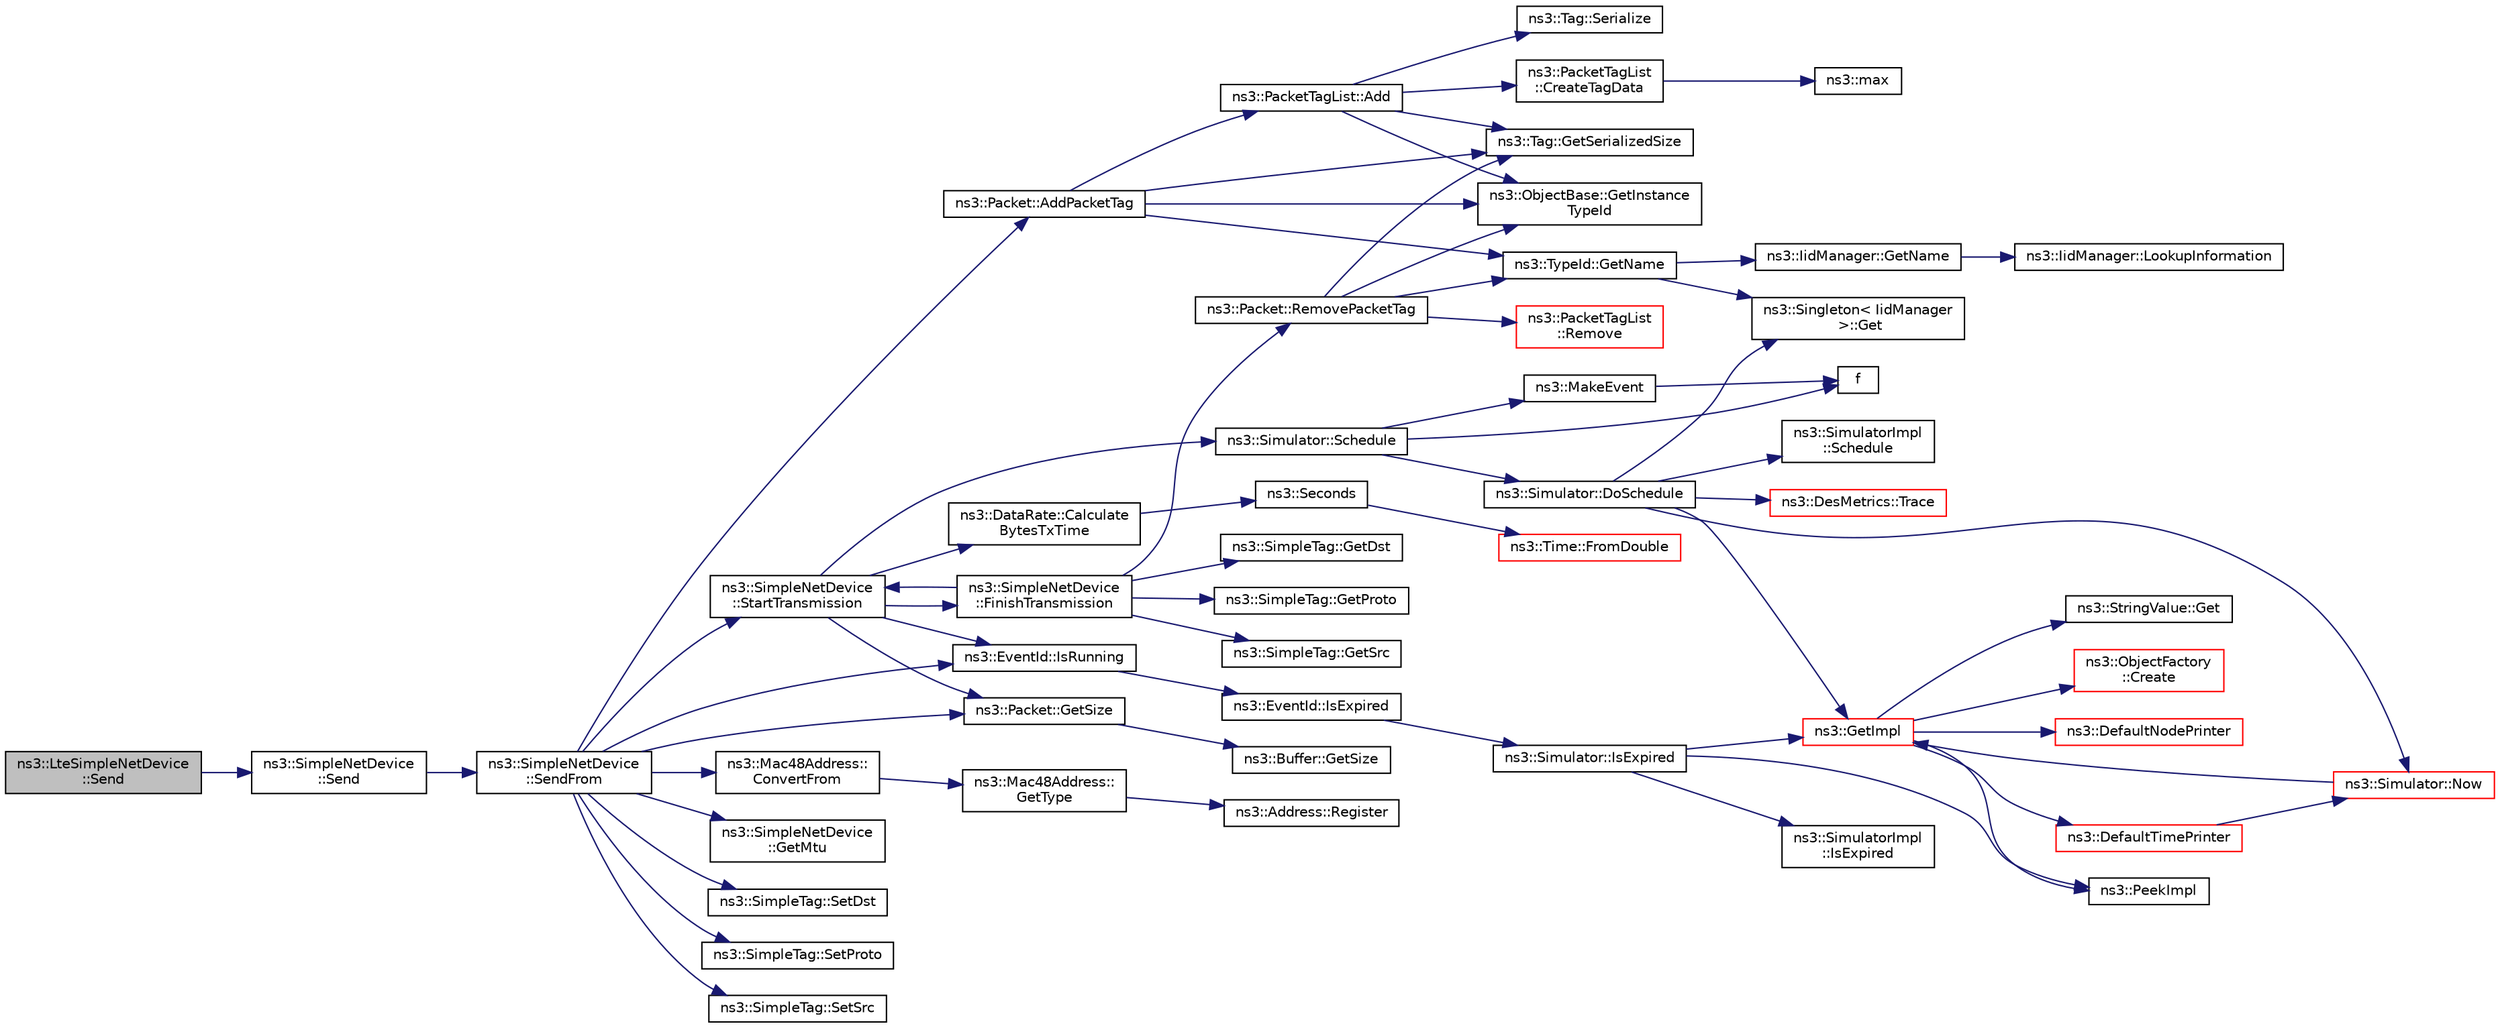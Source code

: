 digraph "ns3::LteSimpleNetDevice::Send"
{
 // LATEX_PDF_SIZE
  edge [fontname="Helvetica",fontsize="10",labelfontname="Helvetica",labelfontsize="10"];
  node [fontname="Helvetica",fontsize="10",shape=record];
  rankdir="LR";
  Node1 [label="ns3::LteSimpleNetDevice\l::Send",height=0.2,width=0.4,color="black", fillcolor="grey75", style="filled", fontcolor="black",tooltip=" "];
  Node1 -> Node2 [color="midnightblue",fontsize="10",style="solid",fontname="Helvetica"];
  Node2 [label="ns3::SimpleNetDevice\l::Send",height=0.2,width=0.4,color="black", fillcolor="white", style="filled",URL="$classns3_1_1_simple_net_device.html#a06e3ace212b01f6c1fd6ea7ec50ea805",tooltip=" "];
  Node2 -> Node3 [color="midnightblue",fontsize="10",style="solid",fontname="Helvetica"];
  Node3 [label="ns3::SimpleNetDevice\l::SendFrom",height=0.2,width=0.4,color="black", fillcolor="white", style="filled",URL="$classns3_1_1_simple_net_device.html#a82e090821f8f289e4f226153b6443b57",tooltip=" "];
  Node3 -> Node4 [color="midnightblue",fontsize="10",style="solid",fontname="Helvetica"];
  Node4 [label="ns3::Packet::AddPacketTag",height=0.2,width=0.4,color="black", fillcolor="white", style="filled",URL="$classns3_1_1_packet.html#ac4a6bcd77e58bdc14c42a7d572d66cc9",tooltip="Add a packet tag."];
  Node4 -> Node5 [color="midnightblue",fontsize="10",style="solid",fontname="Helvetica"];
  Node5 [label="ns3::PacketTagList::Add",height=0.2,width=0.4,color="black", fillcolor="white", style="filled",URL="$classns3_1_1_packet_tag_list.html#af0d2442e29d24184d7c439f69977fbad",tooltip="Add a tag to the head of this branch."];
  Node5 -> Node6 [color="midnightblue",fontsize="10",style="solid",fontname="Helvetica"];
  Node6 [label="ns3::PacketTagList\l::CreateTagData",height=0.2,width=0.4,color="black", fillcolor="white", style="filled",URL="$classns3_1_1_packet_tag_list.html#abfab9cfb3a21336e2f7962cc51fcff94",tooltip="Allocate and construct a TagData struct, sizing the data area large enough to serialize dataSize byte..."];
  Node6 -> Node7 [color="midnightblue",fontsize="10",style="solid",fontname="Helvetica"];
  Node7 [label="ns3::max",height=0.2,width=0.4,color="black", fillcolor="white", style="filled",URL="$namespacens3.html#a548291fa9e4e7d6a57814dfcbbebce9b",tooltip=" "];
  Node5 -> Node8 [color="midnightblue",fontsize="10",style="solid",fontname="Helvetica"];
  Node8 [label="ns3::ObjectBase::GetInstance\lTypeId",height=0.2,width=0.4,color="black", fillcolor="white", style="filled",URL="$classns3_1_1_object_base.html#abe5b43a6f5b99a92a4c3122db31f06fb",tooltip="Get the most derived TypeId for this Object."];
  Node5 -> Node9 [color="midnightblue",fontsize="10",style="solid",fontname="Helvetica"];
  Node9 [label="ns3::Tag::GetSerializedSize",height=0.2,width=0.4,color="black", fillcolor="white", style="filled",URL="$classns3_1_1_tag.html#a01c8efdea943fd8cce2ef5d4d67eefa6",tooltip=" "];
  Node5 -> Node10 [color="midnightblue",fontsize="10",style="solid",fontname="Helvetica"];
  Node10 [label="ns3::Tag::Serialize",height=0.2,width=0.4,color="black", fillcolor="white", style="filled",URL="$classns3_1_1_tag.html#ac9aa7c4f923da5d2c82de94690101dc3",tooltip=" "];
  Node4 -> Node8 [color="midnightblue",fontsize="10",style="solid",fontname="Helvetica"];
  Node4 -> Node11 [color="midnightblue",fontsize="10",style="solid",fontname="Helvetica"];
  Node11 [label="ns3::TypeId::GetName",height=0.2,width=0.4,color="black", fillcolor="white", style="filled",URL="$classns3_1_1_type_id.html#abc4965475a579c2afdc668d7a7d58374",tooltip="Get the name."];
  Node11 -> Node12 [color="midnightblue",fontsize="10",style="solid",fontname="Helvetica"];
  Node12 [label="ns3::Singleton\< IidManager\l \>::Get",height=0.2,width=0.4,color="black", fillcolor="white", style="filled",URL="$classns3_1_1_singleton.html#a80a2cd3c25a27ea72add7a9f7a141ffa",tooltip="Get a pointer to the singleton instance."];
  Node11 -> Node13 [color="midnightblue",fontsize="10",style="solid",fontname="Helvetica"];
  Node13 [label="ns3::IidManager::GetName",height=0.2,width=0.4,color="black", fillcolor="white", style="filled",URL="$classns3_1_1_iid_manager.html#a6658aaa8120efd885e98addb76a6f1d4",tooltip="Get the name of a type id."];
  Node13 -> Node14 [color="midnightblue",fontsize="10",style="solid",fontname="Helvetica"];
  Node14 [label="ns3::IidManager::LookupInformation",height=0.2,width=0.4,color="black", fillcolor="white", style="filled",URL="$classns3_1_1_iid_manager.html#a84af06b798b21fa700469a3ac5f65f3f",tooltip="Retrieve the information record for a type."];
  Node4 -> Node9 [color="midnightblue",fontsize="10",style="solid",fontname="Helvetica"];
  Node3 -> Node15 [color="midnightblue",fontsize="10",style="solid",fontname="Helvetica"];
  Node15 [label="ns3::Mac48Address::\lConvertFrom",height=0.2,width=0.4,color="black", fillcolor="white", style="filled",URL="$classns3_1_1_mac48_address.html#a911ce13603a9ef837545a032b6523ae4",tooltip=" "];
  Node15 -> Node16 [color="midnightblue",fontsize="10",style="solid",fontname="Helvetica"];
  Node16 [label="ns3::Mac48Address::\lGetType",height=0.2,width=0.4,color="black", fillcolor="white", style="filled",URL="$classns3_1_1_mac48_address.html#a5d365853b58b7acb2cc1cf905115891b",tooltip="Return the Type of address."];
  Node16 -> Node17 [color="midnightblue",fontsize="10",style="solid",fontname="Helvetica"];
  Node17 [label="ns3::Address::Register",height=0.2,width=0.4,color="black", fillcolor="white", style="filled",URL="$classns3_1_1_address.html#a75d239c79bb3c39d64a8db4f2d3d9b20",tooltip="Allocate a new type id for a new type of address."];
  Node3 -> Node18 [color="midnightblue",fontsize="10",style="solid",fontname="Helvetica"];
  Node18 [label="ns3::SimpleNetDevice\l::GetMtu",height=0.2,width=0.4,color="black", fillcolor="white", style="filled",URL="$classns3_1_1_simple_net_device.html#aed9f9610029b23d2f579d486a5b5ad3c",tooltip=" "];
  Node3 -> Node19 [color="midnightblue",fontsize="10",style="solid",fontname="Helvetica"];
  Node19 [label="ns3::Packet::GetSize",height=0.2,width=0.4,color="black", fillcolor="white", style="filled",URL="$classns3_1_1_packet.html#afff7cb1ff518ee6dc0d424e10a5ad6ec",tooltip="Returns the the size in bytes of the packet (including the zero-filled initial payload)."];
  Node19 -> Node20 [color="midnightblue",fontsize="10",style="solid",fontname="Helvetica"];
  Node20 [label="ns3::Buffer::GetSize",height=0.2,width=0.4,color="black", fillcolor="white", style="filled",URL="$classns3_1_1_buffer.html#a60c9172d2b102f8856c81b2126c8b209",tooltip=" "];
  Node3 -> Node21 [color="midnightblue",fontsize="10",style="solid",fontname="Helvetica"];
  Node21 [label="ns3::EventId::IsRunning",height=0.2,width=0.4,color="black", fillcolor="white", style="filled",URL="$classns3_1_1_event_id.html#a8b41e6f8c54db6bede8a7dcaf917074a",tooltip="This method is syntactic sugar for !IsExpired()."];
  Node21 -> Node22 [color="midnightblue",fontsize="10",style="solid",fontname="Helvetica"];
  Node22 [label="ns3::EventId::IsExpired",height=0.2,width=0.4,color="black", fillcolor="white", style="filled",URL="$classns3_1_1_event_id.html#acc25141054209b1a286a5471a51bd0c0",tooltip="This method is syntactic sugar for the ns3::Simulator::IsExpired method."];
  Node22 -> Node23 [color="midnightblue",fontsize="10",style="solid",fontname="Helvetica"];
  Node23 [label="ns3::Simulator::IsExpired",height=0.2,width=0.4,color="black", fillcolor="white", style="filled",URL="$classns3_1_1_simulator.html#a83ac8425c319a29b64f6d3b2ffc61e9c",tooltip="Check if an event has already run or been cancelled."];
  Node23 -> Node24 [color="midnightblue",fontsize="10",style="solid",fontname="Helvetica"];
  Node24 [label="ns3::GetImpl",height=0.2,width=0.4,color="red", fillcolor="white", style="filled",URL="$group__simulator.html#ga42eb4eddad41528d4d99794a3dae3fd0",tooltip="Get the SimulatorImpl singleton."];
  Node24 -> Node25 [color="midnightblue",fontsize="10",style="solid",fontname="Helvetica"];
  Node25 [label="ns3::ObjectFactory\l::Create",height=0.2,width=0.4,color="red", fillcolor="white", style="filled",URL="$classns3_1_1_object_factory.html#a52eda277f4aaab54266134ba48102ad7",tooltip="Create an Object instance of the configured TypeId."];
  Node24 -> Node50 [color="midnightblue",fontsize="10",style="solid",fontname="Helvetica"];
  Node50 [label="ns3::DefaultNodePrinter",height=0.2,width=0.4,color="red", fillcolor="white", style="filled",URL="$group__logging.html#gac4c06cbbed12229d85991ced145f6be2",tooltip="Default node id printer implementation."];
  Node24 -> Node53 [color="midnightblue",fontsize="10",style="solid",fontname="Helvetica"];
  Node53 [label="ns3::DefaultTimePrinter",height=0.2,width=0.4,color="red", fillcolor="white", style="filled",URL="$namespacens3.html#ae01c3c7786b644dfb8a0bb8f1201b269",tooltip="Default Time printer."];
  Node53 -> Node56 [color="midnightblue",fontsize="10",style="solid",fontname="Helvetica"];
  Node56 [label="ns3::Simulator::Now",height=0.2,width=0.4,color="red", fillcolor="white", style="filled",URL="$classns3_1_1_simulator.html#ac3178fa975b419f7875e7105be122800",tooltip="Return the current simulation virtual time."];
  Node56 -> Node24 [color="midnightblue",fontsize="10",style="solid",fontname="Helvetica"];
  Node24 -> Node58 [color="midnightblue",fontsize="10",style="solid",fontname="Helvetica"];
  Node58 [label="ns3::StringValue::Get",height=0.2,width=0.4,color="black", fillcolor="white", style="filled",URL="$classns3_1_1_string_value.html#a6f208c2778fe1c7882e5cb429b8326ae",tooltip=" "];
  Node24 -> Node68 [color="midnightblue",fontsize="10",style="solid",fontname="Helvetica"];
  Node68 [label="ns3::PeekImpl",height=0.2,width=0.4,color="black", fillcolor="white", style="filled",URL="$group__simulator.html#ga233c5c38de117e4e4a5a9cd168694792",tooltip="Get the static SimulatorImpl instance."];
  Node23 -> Node70 [color="midnightblue",fontsize="10",style="solid",fontname="Helvetica"];
  Node70 [label="ns3::SimulatorImpl\l::IsExpired",height=0.2,width=0.4,color="black", fillcolor="white", style="filled",URL="$classns3_1_1_simulator_impl.html#a4b01ac397f5ce86997e9caec087f63d2",tooltip="Check if an event has already run or been cancelled."];
  Node23 -> Node68 [color="midnightblue",fontsize="10",style="solid",fontname="Helvetica"];
  Node3 -> Node71 [color="midnightblue",fontsize="10",style="solid",fontname="Helvetica"];
  Node71 [label="ns3::SimpleTag::SetDst",height=0.2,width=0.4,color="black", fillcolor="white", style="filled",URL="$classns3_1_1_simple_tag.html#adcf2cbcd8d378b59d5e04e19ed6b929b",tooltip="Set the destination address."];
  Node3 -> Node72 [color="midnightblue",fontsize="10",style="solid",fontname="Helvetica"];
  Node72 [label="ns3::SimpleTag::SetProto",height=0.2,width=0.4,color="black", fillcolor="white", style="filled",URL="$classns3_1_1_simple_tag.html#a8af89630012d81165becd7ae880e7209",tooltip="Set the protocol number."];
  Node3 -> Node73 [color="midnightblue",fontsize="10",style="solid",fontname="Helvetica"];
  Node73 [label="ns3::SimpleTag::SetSrc",height=0.2,width=0.4,color="black", fillcolor="white", style="filled",URL="$classns3_1_1_simple_tag.html#a5b3676fc083f40ce0eae43fa482ac937",tooltip="Set the source address."];
  Node3 -> Node74 [color="midnightblue",fontsize="10",style="solid",fontname="Helvetica"];
  Node74 [label="ns3::SimpleNetDevice\l::StartTransmission",height=0.2,width=0.4,color="black", fillcolor="white", style="filled",URL="$classns3_1_1_simple_net_device.html#a88ca72c5ade6fc01be547fb0b0f01f62",tooltip="The StartTransmission method is used internally to start the process of sending a packet out on the c..."];
  Node74 -> Node75 [color="midnightblue",fontsize="10",style="solid",fontname="Helvetica"];
  Node75 [label="ns3::DataRate::Calculate\lBytesTxTime",height=0.2,width=0.4,color="black", fillcolor="white", style="filled",URL="$classns3_1_1_data_rate.html#ad48e44c56e8b1f82b576ff3cfae4962f",tooltip="Calculate transmission time."];
  Node75 -> Node76 [color="midnightblue",fontsize="10",style="solid",fontname="Helvetica"];
  Node76 [label="ns3::Seconds",height=0.2,width=0.4,color="black", fillcolor="white", style="filled",URL="$group__timecivil.html#ga33c34b816f8ff6628e33d5c8e9713b9e",tooltip="Construct a Time in the indicated unit."];
  Node76 -> Node77 [color="midnightblue",fontsize="10",style="solid",fontname="Helvetica"];
  Node77 [label="ns3::Time::FromDouble",height=0.2,width=0.4,color="red", fillcolor="white", style="filled",URL="$classns3_1_1_time.html#a60e845f4a74e62495b86356afe604cb4",tooltip="Create a Time equal to value in unit unit."];
  Node74 -> Node82 [color="midnightblue",fontsize="10",style="solid",fontname="Helvetica"];
  Node82 [label="ns3::SimpleNetDevice\l::FinishTransmission",height=0.2,width=0.4,color="black", fillcolor="white", style="filled",URL="$classns3_1_1_simple_net_device.html#aa86c0f09ce1b41f410618e2b0c46b506",tooltip="The FinishTransmission method is used internally to finish the process of sending a packet out on the..."];
  Node82 -> Node83 [color="midnightblue",fontsize="10",style="solid",fontname="Helvetica"];
  Node83 [label="ns3::SimpleTag::GetDst",height=0.2,width=0.4,color="black", fillcolor="white", style="filled",URL="$classns3_1_1_simple_tag.html#a870df3ff5ba80049916541316acd9738",tooltip="Get the destination address."];
  Node82 -> Node84 [color="midnightblue",fontsize="10",style="solid",fontname="Helvetica"];
  Node84 [label="ns3::SimpleTag::GetProto",height=0.2,width=0.4,color="black", fillcolor="white", style="filled",URL="$classns3_1_1_simple_tag.html#abf9049463a71d78e10c6cad758e91f9a",tooltip="Get the protocol number."];
  Node82 -> Node85 [color="midnightblue",fontsize="10",style="solid",fontname="Helvetica"];
  Node85 [label="ns3::SimpleTag::GetSrc",height=0.2,width=0.4,color="black", fillcolor="white", style="filled",URL="$classns3_1_1_simple_tag.html#a901734eaf20a45fed53ad42bad2aae3d",tooltip="Get the source address."];
  Node82 -> Node86 [color="midnightblue",fontsize="10",style="solid",fontname="Helvetica"];
  Node86 [label="ns3::Packet::RemovePacketTag",height=0.2,width=0.4,color="black", fillcolor="white", style="filled",URL="$classns3_1_1_packet.html#a078fe922d976a417ab25ba2f3c2fd667",tooltip="Remove a packet tag."];
  Node86 -> Node8 [color="midnightblue",fontsize="10",style="solid",fontname="Helvetica"];
  Node86 -> Node11 [color="midnightblue",fontsize="10",style="solid",fontname="Helvetica"];
  Node86 -> Node9 [color="midnightblue",fontsize="10",style="solid",fontname="Helvetica"];
  Node86 -> Node87 [color="midnightblue",fontsize="10",style="solid",fontname="Helvetica"];
  Node87 [label="ns3::PacketTagList\l::Remove",height=0.2,width=0.4,color="red", fillcolor="white", style="filled",URL="$classns3_1_1_packet_tag_list.html#a043d984c546f67adc273448747784ee3",tooltip="Remove (the first instance of) tag from the list."];
  Node82 -> Node74 [color="midnightblue",fontsize="10",style="solid",fontname="Helvetica"];
  Node74 -> Node19 [color="midnightblue",fontsize="10",style="solid",fontname="Helvetica"];
  Node74 -> Node21 [color="midnightblue",fontsize="10",style="solid",fontname="Helvetica"];
  Node74 -> Node91 [color="midnightblue",fontsize="10",style="solid",fontname="Helvetica"];
  Node91 [label="ns3::Simulator::Schedule",height=0.2,width=0.4,color="black", fillcolor="white", style="filled",URL="$classns3_1_1_simulator.html#a3da7d28335c8ac0e3e86781f766df241",tooltip="Schedule an event to expire after delay."];
  Node91 -> Node92 [color="midnightblue",fontsize="10",style="solid",fontname="Helvetica"];
  Node92 [label="ns3::Simulator::DoSchedule",height=0.2,width=0.4,color="black", fillcolor="white", style="filled",URL="$classns3_1_1_simulator.html#a47af23973938819bdc89cb2807e09ed5",tooltip="Implementation of the various Schedule methods."];
  Node92 -> Node12 [color="midnightblue",fontsize="10",style="solid",fontname="Helvetica"];
  Node92 -> Node24 [color="midnightblue",fontsize="10",style="solid",fontname="Helvetica"];
  Node92 -> Node56 [color="midnightblue",fontsize="10",style="solid",fontname="Helvetica"];
  Node92 -> Node93 [color="midnightblue",fontsize="10",style="solid",fontname="Helvetica"];
  Node93 [label="ns3::SimulatorImpl\l::Schedule",height=0.2,width=0.4,color="black", fillcolor="white", style="filled",URL="$classns3_1_1_simulator_impl.html#a24eac97ca7dc0e64162e3596064cfb5c",tooltip="Schedule a future event execution (in the same context)."];
  Node92 -> Node94 [color="midnightblue",fontsize="10",style="solid",fontname="Helvetica"];
  Node94 [label="ns3::DesMetrics::Trace",height=0.2,width=0.4,color="red", fillcolor="white", style="filled",URL="$classns3_1_1_des_metrics.html#ab7c6c097412d0398affbc9f8d2643160",tooltip="Trace an event to self at the time it is scheduled."];
  Node91 -> Node101 [color="midnightblue",fontsize="10",style="solid",fontname="Helvetica"];
  Node101 [label="f",height=0.2,width=0.4,color="black", fillcolor="white", style="filled",URL="$80211b_8c.html#ae7ffc1a8f84fa47a0812b2f2b9627132",tooltip=" "];
  Node91 -> Node102 [color="midnightblue",fontsize="10",style="solid",fontname="Helvetica"];
  Node102 [label="ns3::MakeEvent",height=0.2,width=0.4,color="black", fillcolor="white", style="filled",URL="$group__makeeventfnptr.html#ga289a28a2497c18a9bd299e5e2014094b",tooltip="Make an EventImpl from a function pointer taking varying numbers of arguments."];
  Node102 -> Node101 [color="midnightblue",fontsize="10",style="solid",fontname="Helvetica"];
}
